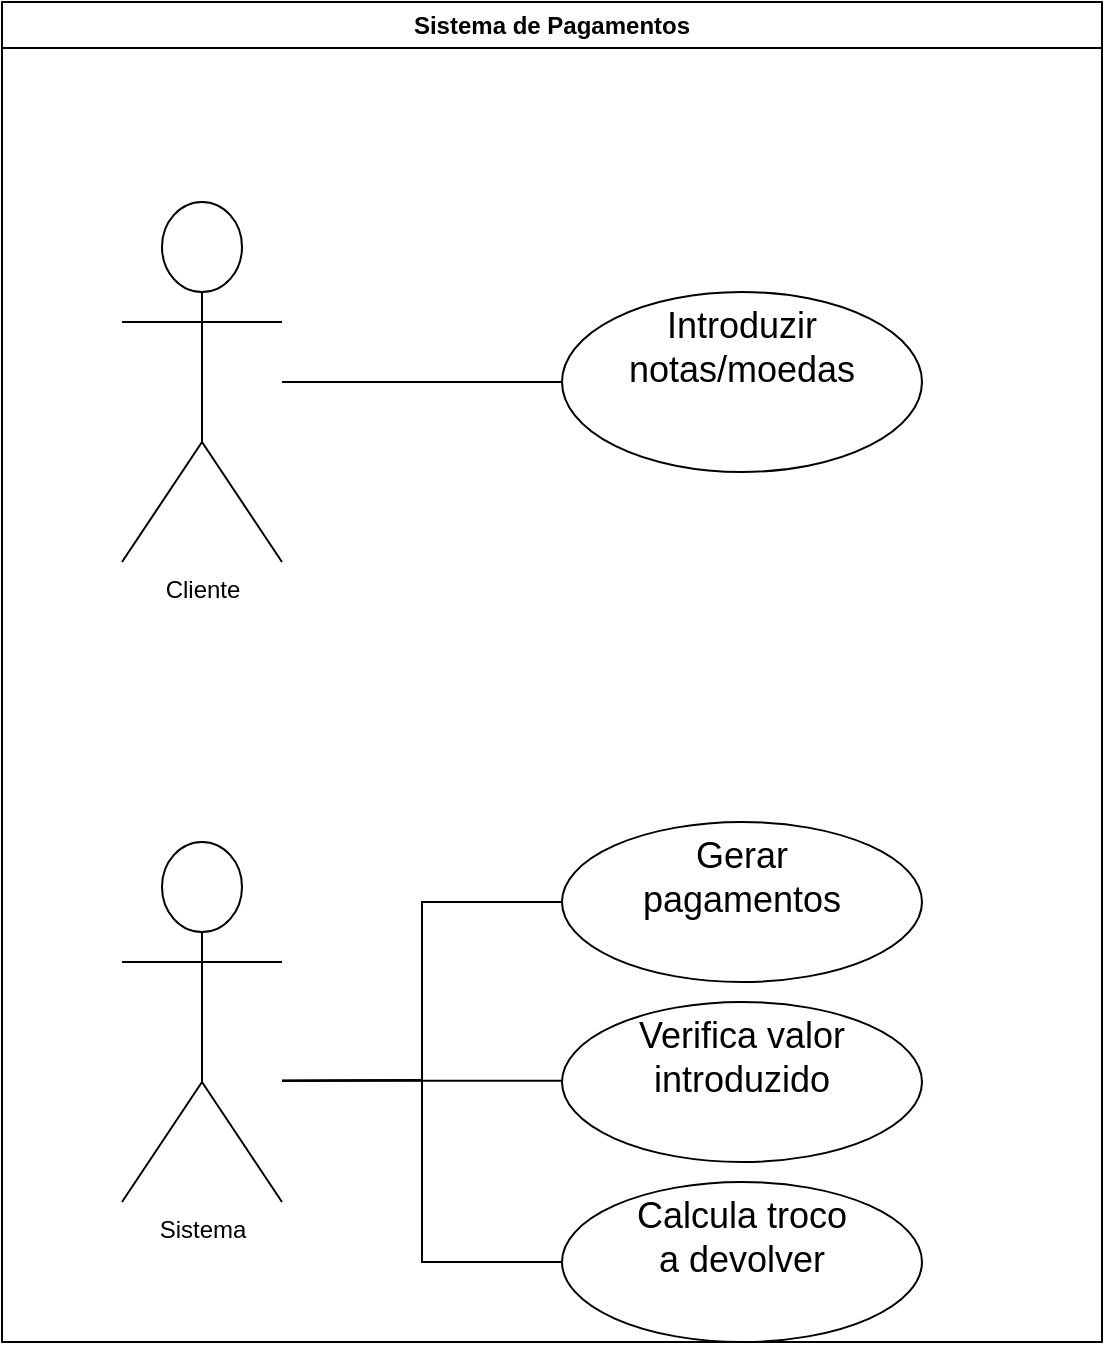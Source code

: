 <mxfile version="24.4.4" type="device">
  <diagram name="Página-1" id="siJraIiXp4xMv06oVs8Q">
    <mxGraphModel dx="1720" dy="696" grid="1" gridSize="10" guides="1" tooltips="1" connect="1" arrows="1" fold="1" page="1" pageScale="1" pageWidth="1169" pageHeight="1654" math="0" shadow="0">
      <root>
        <mxCell id="0" />
        <mxCell id="1" parent="0" />
        <mxCell id="HezW99P1dnAXzv0C9Q0m-8" value="Sistema de Pagamentos" style="swimlane;whiteSpace=wrap;html=1;" parent="1" vertex="1">
          <mxGeometry x="210" y="210" width="550" height="670" as="geometry" />
        </mxCell>
        <mxCell id="HezW99P1dnAXzv0C9Q0m-1" value="Cliente&lt;div&gt;&lt;br/&gt;&lt;/div&gt;" style="shape=umlActor;verticalLabelPosition=bottom;verticalAlign=top;html=1;outlineConnect=0;" parent="HezW99P1dnAXzv0C9Q0m-8" vertex="1">
          <mxGeometry x="60" y="100" width="80" height="180" as="geometry" />
        </mxCell>
        <mxCell id="HezW99P1dnAXzv0C9Q0m-14" value="&lt;font style=&quot;font-size: 18px;&quot;&gt;Introduzir&lt;br&gt;notas/moedas&lt;/font&gt;" style="ellipse;whiteSpace=wrap;html=1;verticalAlign=top;" parent="HezW99P1dnAXzv0C9Q0m-8" vertex="1">
          <mxGeometry x="280" y="145" width="180" height="90" as="geometry" />
        </mxCell>
        <mxCell id="HezW99P1dnAXzv0C9Q0m-19" value="Sistema" style="shape=umlActor;verticalLabelPosition=bottom;verticalAlign=top;html=1;outlineConnect=0;" parent="HezW99P1dnAXzv0C9Q0m-8" vertex="1">
          <mxGeometry x="60" y="420" width="80" height="180" as="geometry" />
        </mxCell>
        <mxCell id="HezW99P1dnAXzv0C9Q0m-20" value="&lt;font style=&quot;font-size: 18px;&quot;&gt;Gerar &lt;br&gt;pagamentos&lt;/font&gt;" style="ellipse;whiteSpace=wrap;html=1;verticalAlign=top;" parent="HezW99P1dnAXzv0C9Q0m-8" vertex="1">
          <mxGeometry x="280" y="410" width="180" height="80" as="geometry" />
        </mxCell>
        <mxCell id="HezW99P1dnAXzv0C9Q0m-22" value="&lt;font style=&quot;font-size: 18px;&quot;&gt;Verifica valor&lt;br&gt;introduzido&lt;/font&gt;" style="ellipse;whiteSpace=wrap;html=1;verticalAlign=top;" parent="HezW99P1dnAXzv0C9Q0m-8" vertex="1">
          <mxGeometry x="280" y="500" width="180" height="80" as="geometry" />
        </mxCell>
        <mxCell id="HezW99P1dnAXzv0C9Q0m-24" value="&lt;font style=&quot;font-size: 18px;&quot;&gt;Calcula troco&lt;br&gt;a devolver&lt;/font&gt;" style="ellipse;whiteSpace=wrap;html=1;verticalAlign=top;" parent="HezW99P1dnAXzv0C9Q0m-8" vertex="1">
          <mxGeometry x="280" y="590" width="180" height="80" as="geometry" />
        </mxCell>
        <mxCell id="aYg14r6iRsxDZvvJT6zB-1" value="" style="endArrow=none;html=1;rounded=0;entryX=0;entryY=0.5;entryDx=0;entryDy=0;" edge="1" parent="HezW99P1dnAXzv0C9Q0m-8" source="HezW99P1dnAXzv0C9Q0m-1" target="HezW99P1dnAXzv0C9Q0m-14">
          <mxGeometry width="50" height="50" relative="1" as="geometry">
            <mxPoint x="190" y="240" as="sourcePoint" />
            <mxPoint x="240" y="190" as="targetPoint" />
          </mxGeometry>
        </mxCell>
        <mxCell id="aYg14r6iRsxDZvvJT6zB-2" value="" style="endArrow=none;html=1;rounded=0;entryX=0;entryY=0.5;entryDx=0;entryDy=0;" edge="1" parent="HezW99P1dnAXzv0C9Q0m-8" target="HezW99P1dnAXzv0C9Q0m-20">
          <mxGeometry width="50" height="50" relative="1" as="geometry">
            <mxPoint x="140" y="539.41" as="sourcePoint" />
            <mxPoint x="280" y="539.41" as="targetPoint" />
            <Array as="points">
              <mxPoint x="210" y="539" />
              <mxPoint x="210" y="450" />
            </Array>
          </mxGeometry>
        </mxCell>
        <mxCell id="aYg14r6iRsxDZvvJT6zB-4" value="" style="endArrow=none;html=1;rounded=0;entryX=0;entryY=0.5;entryDx=0;entryDy=0;" edge="1" parent="HezW99P1dnAXzv0C9Q0m-8">
          <mxGeometry width="50" height="50" relative="1" as="geometry">
            <mxPoint x="140" y="539.41" as="sourcePoint" />
            <mxPoint x="280" y="539.41" as="targetPoint" />
          </mxGeometry>
        </mxCell>
        <mxCell id="aYg14r6iRsxDZvvJT6zB-3" value="" style="endArrow=none;html=1;rounded=0;entryX=0;entryY=0.5;entryDx=0;entryDy=0;" edge="1" parent="HezW99P1dnAXzv0C9Q0m-8" target="HezW99P1dnAXzv0C9Q0m-24">
          <mxGeometry width="50" height="50" relative="1" as="geometry">
            <mxPoint x="140" y="539.41" as="sourcePoint" />
            <mxPoint x="280" y="539.41" as="targetPoint" />
            <Array as="points">
              <mxPoint x="210" y="539" />
              <mxPoint x="210" y="630" />
            </Array>
          </mxGeometry>
        </mxCell>
      </root>
    </mxGraphModel>
  </diagram>
</mxfile>
